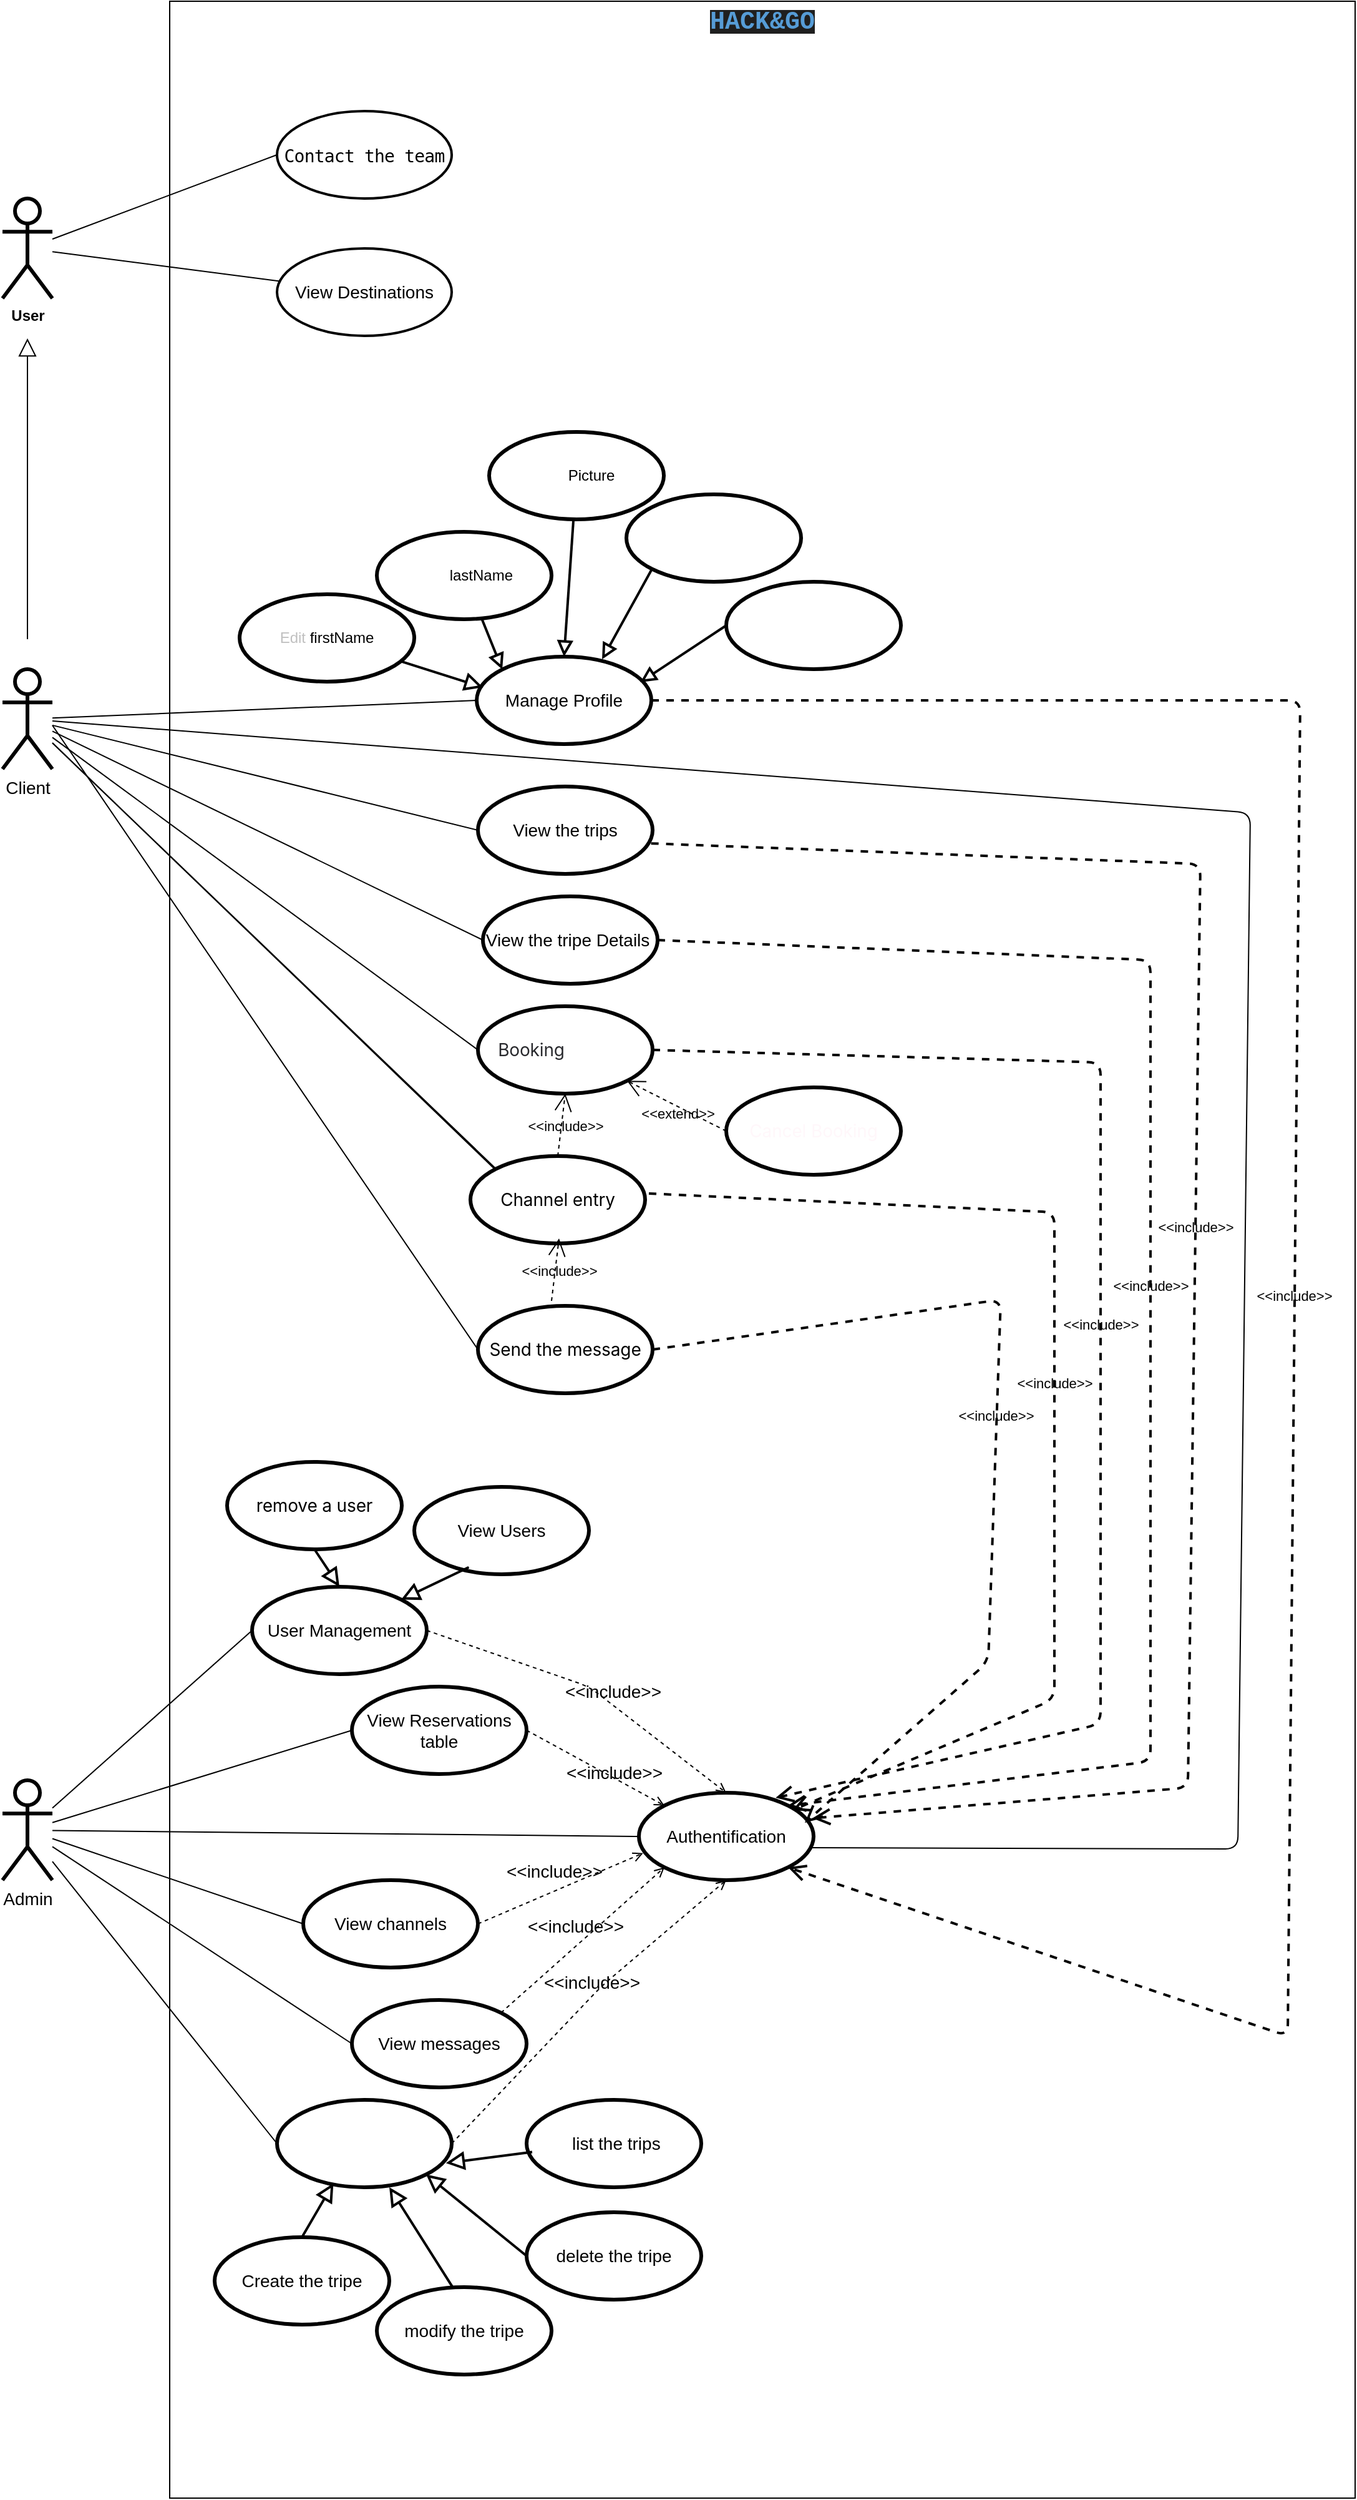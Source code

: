 <mxfile>
    <diagram id="FH2tWdwwJq1yHa_KF5Sf" name="Page-1">
        <mxGraphModel dx="1336" dy="645" grid="1" gridSize="10" guides="1" tooltips="1" connect="1" arrows="0" fold="1" page="1" pageScale="1" pageWidth="850" pageHeight="1100" background="#ffffff" math="0" shadow="0">
            <root>
                <mxCell id="0"/>
                <mxCell id="1" parent="0"/>
                <mxCell id="2" value="&lt;div style=&quot;color: rgb(204, 204, 204); background-color: rgb(31, 31, 31); font-family: Consolas, &amp;quot;Courier New&amp;quot;, monospace; font-weight: normal; font-size: 20px; line-height: 19px;&quot;&gt;&lt;span style=&quot;color: #569cd6;font-weight: bold;&quot;&gt;HACK&amp;amp;&lt;/span&gt;&lt;span style=&quot;color: rgb(86, 156, 214); font-weight: bold;&quot;&gt;GO&lt;/span&gt;&lt;/div&gt;" style="shape=rect;html=1;verticalAlign=top;fontStyle=1;whiteSpace=wrap;align=center;" parent="1" vertex="1">
                    <mxGeometry x="414" y="570" width="950" height="2000" as="geometry"/>
                </mxCell>
                <mxCell id="13" style="edgeStyle=none;html=1;fontSize=14;endArrow=none;endFill=0;" parent="1" source="3" target="7" edge="1">
                    <mxGeometry relative="1" as="geometry"/>
                </mxCell>
                <mxCell id="3" value="&lt;b&gt;User&lt;/b&gt;" style="shape=umlActor;html=1;verticalLabelPosition=bottom;verticalAlign=top;align=center;strokeWidth=3;" parent="1" vertex="1">
                    <mxGeometry x="280" y="728" width="40" height="80" as="geometry"/>
                </mxCell>
                <mxCell id="7" value="&lt;font style=&quot;font-size: 14px;&quot;&gt;View Destinations&lt;/font&gt;" style="ellipse;whiteSpace=wrap;html=1;strokeWidth=2;fontSize=17;" parent="1" vertex="1">
                    <mxGeometry x="500" y="768" width="140" height="70" as="geometry"/>
                </mxCell>
                <mxCell id="21" style="edgeStyle=none;html=1;entryX=0;entryY=0.5;entryDx=0;entryDy=0;fontSize=14;endArrow=none;endFill=0;" parent="1" source="11" target="15" edge="1">
                    <mxGeometry relative="1" as="geometry"/>
                </mxCell>
                <mxCell id="22" style="edgeStyle=none;html=1;entryX=0;entryY=0.5;entryDx=0;entryDy=0;fontSize=14;endArrow=none;endFill=0;" parent="1" source="11" target="16" edge="1">
                    <mxGeometry relative="1" as="geometry"/>
                </mxCell>
                <mxCell id="23" style="edgeStyle=none;html=1;entryX=0;entryY=0.5;entryDx=0;entryDy=0;fontSize=14;endArrow=none;endFill=0;" parent="1" source="11" target="20" edge="1">
                    <mxGeometry relative="1" as="geometry"/>
                </mxCell>
                <mxCell id="24" style="edgeStyle=none;html=1;entryX=0;entryY=0.5;entryDx=0;entryDy=0;fontSize=14;endArrow=none;endFill=0;" parent="1" source="11" target="18" edge="1">
                    <mxGeometry relative="1" as="geometry"/>
                </mxCell>
                <mxCell id="25" style="edgeStyle=none;html=1;entryX=0;entryY=0.5;entryDx=0;entryDy=0;fontSize=14;endArrow=none;endFill=0;" parent="1" source="11" target="19" edge="1">
                    <mxGeometry relative="1" as="geometry"/>
                </mxCell>
                <mxCell id="11" value="Admin" style="shape=umlActor;html=1;verticalLabelPosition=bottom;verticalAlign=top;align=center;strokeWidth=3;fontSize=14;" parent="1" vertex="1">
                    <mxGeometry x="280" y="1995" width="40" height="80" as="geometry"/>
                </mxCell>
                <mxCell id="15" value="&lt;p data-pm-slice=&quot;1 1 [&amp;quot;orderedList&amp;quot;,{&amp;quot;order&amp;quot;:1},&amp;quot;listItem&amp;quot;,null]&quot; data-prosemirror-node-block=&quot;true&quot; data-prosemirror-node-name=&quot;paragraph&quot; data-prosemirror-content-type=&quot;node&quot;&gt;&lt;font style=&quot;color: light-dark(rgb(0, 0, 0), rgb(255, 255, 255));&quot;&gt;User Management&lt;/font&gt;&lt;/p&gt;" style="ellipse;whiteSpace=wrap;html=1;strokeWidth=3;fontSize=14;" parent="1" vertex="1">
                    <mxGeometry x="480" y="1840" width="140" height="70" as="geometry"/>
                </mxCell>
                <mxCell id="16" value="View&amp;nbsp;Reservations table" style="ellipse;whiteSpace=wrap;html=1;strokeWidth=3;fontSize=14;" parent="1" vertex="1">
                    <mxGeometry x="560" y="1920" width="140" height="70" as="geometry"/>
                </mxCell>
                <mxCell id="18" value="View messages" style="ellipse;whiteSpace=wrap;html=1;strokeWidth=3;fontSize=14;" parent="1" vertex="1">
                    <mxGeometry x="560" y="2171" width="140" height="70" as="geometry"/>
                </mxCell>
                <mxCell id="19" value="&lt;span&gt;&lt;font style=&quot;color: light-dark(rgb(255, 255, 255), rgb(255, 250, 252));&quot;&gt;Tripe management&lt;/font&gt;&lt;/span&gt;" style="ellipse;whiteSpace=wrap;html=1;strokeWidth=3;fontSize=14;" parent="1" vertex="1">
                    <mxGeometry x="500" y="2251" width="140" height="70" as="geometry"/>
                </mxCell>
                <mxCell id="20" value="Authentification" style="ellipse;whiteSpace=wrap;html=1;strokeWidth=3;fontSize=14;" parent="1" vertex="1">
                    <mxGeometry x="790" y="2005" width="140" height="70" as="geometry"/>
                </mxCell>
                <mxCell id="27" value="&amp;lt;&amp;lt;include&amp;gt;&amp;gt;" style="edgeStyle=none;html=1;endArrow=open;verticalAlign=bottom;dashed=1;labelBackgroundColor=none;fontSize=14;exitX=1;exitY=0.5;exitDx=0;exitDy=0;entryX=0.5;entryY=0;entryDx=0;entryDy=0;" parent="1" source="15" target="20" edge="1">
                    <mxGeometry x="0.172" width="160" relative="1" as="geometry">
                        <mxPoint x="790" y="1890" as="sourcePoint"/>
                        <mxPoint x="950" y="1890" as="targetPoint"/>
                        <Array as="points">
                            <mxPoint x="750" y="1920"/>
                        </Array>
                        <mxPoint as="offset"/>
                    </mxGeometry>
                </mxCell>
                <mxCell id="28" value="&amp;lt;&amp;lt;include&amp;gt;&amp;gt;" style="edgeStyle=none;html=1;endArrow=open;verticalAlign=bottom;dashed=1;labelBackgroundColor=none;fontSize=14;exitX=1;exitY=0.5;exitDx=0;exitDy=0;entryX=0;entryY=0;entryDx=0;entryDy=0;" parent="1" source="16" target="20" edge="1">
                    <mxGeometry x="0.323" y="-6" width="160" relative="1" as="geometry">
                        <mxPoint x="790" y="1890" as="sourcePoint"/>
                        <mxPoint x="950" y="1890" as="targetPoint"/>
                        <mxPoint as="offset"/>
                    </mxGeometry>
                </mxCell>
                <mxCell id="29" value="&amp;lt;&amp;lt;include&amp;gt;&amp;gt;" style="edgeStyle=none;html=1;endArrow=open;verticalAlign=bottom;dashed=1;labelBackgroundColor=none;fontSize=14;exitX=1;exitY=0;exitDx=0;exitDy=0;entryX=0;entryY=1;entryDx=0;entryDy=0;" parent="1" source="18" target="20" edge="1">
                    <mxGeometry x="-0.051" y="4" width="160" relative="1" as="geometry">
                        <mxPoint x="790" y="1890" as="sourcePoint"/>
                        <mxPoint x="950" y="1890" as="targetPoint"/>
                        <mxPoint as="offset"/>
                    </mxGeometry>
                </mxCell>
                <mxCell id="31" value="&amp;lt;&amp;lt;include&amp;gt;&amp;gt;" style="edgeStyle=none;html=1;endArrow=open;verticalAlign=bottom;dashed=1;labelBackgroundColor=none;fontSize=14;exitX=1;exitY=0.5;exitDx=0;exitDy=0;entryX=0.5;entryY=1;entryDx=0;entryDy=0;" parent="1" source="19" target="20" edge="1">
                    <mxGeometry x="0.068" width="160" relative="1" as="geometry">
                        <mxPoint x="790" y="1890" as="sourcePoint"/>
                        <mxPoint x="950" y="1890" as="targetPoint"/>
                        <Array as="points">
                            <mxPoint x="760" y="2160"/>
                        </Array>
                        <mxPoint as="offset"/>
                    </mxGeometry>
                </mxCell>
                <mxCell id="40" style="edgeStyle=none;html=1;entryX=0;entryY=0.5;entryDx=0;entryDy=0;fontSize=14;endArrow=none;endFill=0;endSize=15;" parent="1" source="34" target="35" edge="1">
                    <mxGeometry relative="1" as="geometry"/>
                </mxCell>
                <mxCell id="44" style="edgeStyle=none;html=1;entryX=0;entryY=0.5;entryDx=0;entryDy=0;fontSize=14;endArrow=none;endFill=0;endSize=15;" parent="1" source="34" target="41" edge="1">
                    <mxGeometry relative="1" as="geometry"/>
                </mxCell>
                <mxCell id="134" style="edgeStyle=none;html=1;endArrow=block;endFill=0;endSize=12;" edge="1" parent="1">
                    <mxGeometry relative="1" as="geometry">
                        <mxPoint x="300" y="840" as="targetPoint"/>
                        <mxPoint x="300" y="1081" as="sourcePoint"/>
                    </mxGeometry>
                </mxCell>
                <mxCell id="34" value="Client" style="shape=umlActor;html=1;verticalLabelPosition=bottom;verticalAlign=top;align=center;strokeWidth=3;fontSize=14;" parent="1" vertex="1">
                    <mxGeometry x="280" y="1105" width="40" height="80" as="geometry"/>
                </mxCell>
                <mxCell id="35" value="Manage Profile" style="ellipse;whiteSpace=wrap;html=1;strokeWidth=3;fontSize=14;" parent="1" vertex="1">
                    <mxGeometry x="660" y="1095" width="140" height="70" as="geometry"/>
                </mxCell>
                <mxCell id="41" value="View the trips" style="ellipse;whiteSpace=wrap;html=1;strokeWidth=3;fontSize=14;" parent="1" vertex="1">
                    <mxGeometry x="661" y="1199" width="140" height="70" as="geometry"/>
                </mxCell>
                <mxCell id="121" style="edgeStyle=none;html=1;entryX=0;entryY=0;entryDx=0;entryDy=0;strokeWidth=2;endArrow=block;endFill=0;endSize=8;" parent="1" source="109" target="35" edge="1">
                    <mxGeometry relative="1" as="geometry">
                        <mxPoint x="929.497" y="1025.251" as="targetPoint"/>
                    </mxGeometry>
                </mxCell>
                <mxCell id="109" value="&lt;span style=&quot;text-align: left;&quot;&gt;&lt;font style=&quot;color: light-dark(rgb(255, 255, 255), rgb(255, 255, 255));&quot;&gt;Edit&amp;nbsp;&amp;nbsp;&lt;/font&gt;&lt;/span&gt;&lt;span style=&quot;text-align: left;&quot;&gt;&lt;font style=&quot;color: light-dark(rgb(0, 0, 0), rgb(255, 255, 255));&quot;&gt;lastName&lt;/font&gt;&lt;/span&gt;" style="ellipse;whiteSpace=wrap;html=1;strokeWidth=3;" parent="1" vertex="1">
                    <mxGeometry x="580" y="995" width="140" height="70" as="geometry"/>
                </mxCell>
                <mxCell id="122" style="edgeStyle=none;html=1;entryX=0.5;entryY=0;entryDx=0;entryDy=0;strokeWidth=2;endArrow=block;endFill=0;endSize=8;" parent="1" source="110" target="35" edge="1">
                    <mxGeometry relative="1" as="geometry">
                        <mxPoint x="950" y="1050.0" as="targetPoint"/>
                    </mxGeometry>
                </mxCell>
                <mxCell id="110" value="&lt;span style=&quot;text-align: left;&quot;&gt;&lt;font style=&quot;color: light-dark(rgb(255, 255, 255), rgb(255, 255, 255));&quot;&gt;Edit&amp;nbsp;&lt;/font&gt;&lt;/span&gt;&lt;span style=&quot;text-align: left;&quot;&gt;&lt;font style=&quot;color: light-dark(rgb(0, 0, 0), rgb(255, 255, 255));&quot;&gt;Picture&lt;/font&gt;&lt;/span&gt;" style="ellipse;whiteSpace=wrap;html=1;strokeWidth=3;" parent="1" vertex="1">
                    <mxGeometry x="670" y="915" width="140" height="70" as="geometry"/>
                </mxCell>
                <mxCell id="125" style="edgeStyle=none;html=1;entryX=0.037;entryY=0.351;entryDx=0;entryDy=0;endArrow=block;endFill=0;endSize=10;strokeWidth=2;entryPerimeter=0;" parent="1" source="124" target="35" edge="1">
                    <mxGeometry relative="1" as="geometry"/>
                </mxCell>
                <mxCell id="124" value="&lt;div style=&quot;text-align: center;&quot;&gt;&lt;span style=&quot;text-align: left; background-color: transparent;&quot;&gt;&lt;font style=&quot;color: light-dark(rgb(192, 192, 192), rgb(255, 255, 255));&quot;&gt;Edit&amp;nbsp;&lt;/font&gt;&lt;/span&gt;&lt;span style=&quot;text-align: left; background-color: transparent;&quot;&gt;firstName&lt;/span&gt;&lt;/div&gt;" style="ellipse;whiteSpace=wrap;html=1;strokeWidth=3;" parent="1" vertex="1">
                    <mxGeometry x="470" y="1045" width="140" height="70" as="geometry"/>
                </mxCell>
                <mxCell id="127" value="&amp;lt;&amp;lt;include&amp;gt;&amp;gt;" style="edgeStyle=none;html=1;endArrow=open;verticalAlign=bottom;dashed=1;labelBackgroundColor=none;strokeWidth=2;endSize=10;elbow=vertical;exitX=1;exitY=0.5;exitDx=0;exitDy=0;entryX=1;entryY=1;entryDx=0;entryDy=0;" parent="1" source="35" target="20" edge="1">
                    <mxGeometry width="160" relative="1" as="geometry">
                        <mxPoint x="820" y="1590" as="sourcePoint"/>
                        <mxPoint x="980" y="1590" as="targetPoint"/>
                        <Array as="points">
                            <mxPoint x="1320" y="1130"/>
                            <mxPoint x="1310" y="2200"/>
                        </Array>
                    </mxGeometry>
                </mxCell>
                <mxCell id="131" value="&amp;lt;&amp;lt;include&amp;gt;&amp;gt;" style="edgeStyle=none;html=1;endArrow=open;verticalAlign=bottom;dashed=1;labelBackgroundColor=none;strokeWidth=2;endSize=10;elbow=vertical;" parent="1" edge="1">
                    <mxGeometry width="160" relative="1" as="geometry">
                        <mxPoint x="799.809" y="1244.586" as="sourcePoint"/>
                        <mxPoint x="929.097" y="2025.398" as="targetPoint"/>
                        <Array as="points">
                            <mxPoint x="1240" y="1261"/>
                            <mxPoint x="1230" y="2001"/>
                        </Array>
                    </mxGeometry>
                </mxCell>
                <mxCell id="132" value="&lt;div style=&quot;text-align: left;&quot;&gt;&lt;font face=&quot;Fira Code, Fira Mono, Menlo, Consolas, DejaVu Sans Mono, monospace&quot;&gt;&lt;span style=&quot;font-size: 14px; letter-spacing: -0.4px; white-space: pre;&quot;&gt;Contact the team&lt;/span&gt;&lt;/font&gt;&lt;/div&gt;" style="ellipse;whiteSpace=wrap;html=1;strokeWidth=2;fontSize=17;" vertex="1" parent="1">
                    <mxGeometry x="500" y="658" width="140" height="70" as="geometry"/>
                </mxCell>
                <mxCell id="133" style="edgeStyle=none;html=1;fontSize=14;endArrow=none;endFill=0;entryX=0;entryY=0.5;entryDx=0;entryDy=0;" edge="1" parent="1" source="3" target="132">
                    <mxGeometry relative="1" as="geometry">
                        <mxPoint x="330" y="783" as="sourcePoint"/>
                        <mxPoint x="538" y="837" as="targetPoint"/>
                        <Array as="points"/>
                    </mxGeometry>
                </mxCell>
                <mxCell id="135" value="&lt;span style=&quot;font-family: ui-sans-serif, system-ui, sans-serif, &amp;quot;Apple Color Emoji&amp;quot;, &amp;quot;Segoe UI Emoji&amp;quot;, &amp;quot;Segoe UI Symbol&amp;quot;, &amp;quot;Noto Color Emoji&amp;quot;; font-size: 14px; text-align: start;&quot;&gt;&lt;font style=&quot;&quot;&gt;&lt;span style=&quot;font-family: Helvetica; font-size: 12px;&quot;&gt;&lt;font style=&quot;color: light-dark(rgb(255, 255, 255), rgb(255, 247, 253));&quot;&gt;Edit&amp;nbsp;&lt;/font&gt;&lt;/span&gt;&lt;font style=&quot;color: light-dark(rgb(255, 255, 255), rgb(255, 247, 253));&quot;&gt;Username&lt;/font&gt;&lt;/font&gt;&lt;/span&gt;" style="ellipse;whiteSpace=wrap;html=1;strokeWidth=3;" vertex="1" parent="1">
                    <mxGeometry x="780" y="965" width="140" height="70" as="geometry"/>
                </mxCell>
                <mxCell id="136" style="edgeStyle=none;html=1;entryX=0.718;entryY=0.031;entryDx=0;entryDy=0;strokeWidth=2;endArrow=block;endFill=0;endSize=8;exitX=0;exitY=1;exitDx=0;exitDy=0;entryPerimeter=0;" edge="1" parent="1" source="135" target="35">
                    <mxGeometry relative="1" as="geometry">
                        <mxPoint x="740" y="1105" as="targetPoint"/>
                        <mxPoint x="748" y="995" as="sourcePoint"/>
                    </mxGeometry>
                </mxCell>
                <mxCell id="137" value="&lt;label style=&quot;--tw-border-spacing-x: 0; --tw-border-spacing-y: 0; --tw-translate-x: 0; --tw-translate-y: 0; --tw-rotate: 0; --tw-skew-x: 0; --tw-skew-y: 0; --tw-scale-x: 1; --tw-scale-y: 1; --tw-pan-x: ; --tw-pan-y: ; --tw-pinch-zoom: ; --tw-scroll-snap-strictness: proximity; --tw-gradient-from-position: ; --tw-gradient-via-position: ; --tw-gradient-to-position: ; --tw-ordinal: ; --tw-slashed-zero: ; --tw-numeric-figure: ; --tw-numeric-spacing: ; --tw-numeric-fraction: ; --tw-ring-inset: ; --tw-ring-offset-width: 0px; --tw-ring-offset-color: light-dark(#fff, #000000); --tw-ring-color: rgb(59 130 246 / 0.5); --tw-ring-offset-shadow: 0 0 #0000; --tw-ring-shadow: 0 0 #0000; --tw-shadow: 0 0 #0000; --tw-shadow-colored: 0 0 #0000; --tw-blur: ; --tw-brightness: ; --tw-contrast: ; --tw-grayscale: ; --tw-hue-rotate: ; --tw-invert: ; --tw-saturate: ; --tw-sepia: ; --tw-drop-shadow: ; --tw-backdrop-blur: ; --tw-backdrop-brightness: ; --tw-backdrop-contrast: ; --tw-backdrop-grayscale: ; --tw-backdrop-hue-rotate: ; --tw-backdrop-invert: ; --tw-backdrop-opacity: ; --tw-backdrop-saturate: ; --tw-backdrop-sepia: ; --tw-contain-size: ; --tw-contain-layout: ; --tw-contain-paint: ; --tw-contain-style: ; box-sizing: border-box; border-width: 0px; border-style: solid; border-color: rgb(229, 231, 235); display: block; font-size: 0.875rem; line-height: 1.25rem; --tw-text-opacity: 1; font-family: ui-sans-serif, system-ui, sans-serif, &amp;quot;Apple Color Emoji&amp;quot;, &amp;quot;Segoe UI Emoji&amp;quot;, &amp;quot;Segoe UI Symbol&amp;quot;, &amp;quot;Noto Color Emoji&amp;quot;; text-align: start; background-color: rgb(255, 255, 255);&quot; class=&quot;block text-sm font-medium text-gray-600&quot; for=&quot;email&quot;&gt;&lt;font style=&quot;&quot;&gt;&lt;span style=&quot;background-color: transparent; font-family: Helvetica; font-size: 12px;&quot;&gt;&lt;font style=&quot;color: light-dark(rgb(255, 255, 255), rgb(255, 255, 255));&quot;&gt;Edit&amp;nbsp;&lt;/font&gt;&lt;/span&gt;&lt;font style=&quot;color: light-dark(rgb(255, 255, 255), rgb(255, 255, 255));&quot;&gt;Email&lt;/font&gt;&lt;/font&gt;&lt;/label&gt;" style="ellipse;whiteSpace=wrap;html=1;strokeWidth=3;" vertex="1" parent="1">
                    <mxGeometry x="860" y="1035" width="140" height="70" as="geometry"/>
                </mxCell>
                <mxCell id="138" style="edgeStyle=none;html=1;entryX=0.937;entryY=0.292;entryDx=0;entryDy=0;strokeWidth=2;endArrow=block;endFill=0;endSize=8;exitX=0;exitY=0.5;exitDx=0;exitDy=0;entryPerimeter=0;" edge="1" parent="1" source="137" target="35">
                    <mxGeometry relative="1" as="geometry">
                        <mxPoint x="771" y="1107" as="targetPoint"/>
                        <mxPoint x="811" y="1035" as="sourcePoint"/>
                    </mxGeometry>
                </mxCell>
                <mxCell id="153" style="edgeStyle=none;html=1;exitX=0;exitY=0.5;exitDx=0;exitDy=0;endArrow=none;endFill=0;" edge="1" parent="1" source="148" target="34">
                    <mxGeometry relative="1" as="geometry"/>
                </mxCell>
                <mxCell id="148" value="View the tripe Details&amp;nbsp;" style="ellipse;whiteSpace=wrap;html=1;strokeWidth=3;fontSize=14;" vertex="1" parent="1">
                    <mxGeometry x="665" y="1287" width="140" height="70" as="geometry"/>
                </mxCell>
                <mxCell id="150" value="&lt;span style=&quot;font-family: &amp;quot;Atlassian Sans&amp;quot;, ui-sans-serif, -apple-system, BlinkMacSystemFont, &amp;quot;Segoe UI&amp;quot;, Ubuntu, &amp;quot;Helvetica Neue&amp;quot;, sans-serif; letter-spacing: -0.07px; text-align: start; white-space-collapse: preserve;&quot;&gt;&lt;font style=&quot;color: light-dark(rgb(41, 42, 46), rgb(255, 247, 250));&quot;&gt;Booking &lt;/font&gt;&lt;/span&gt;&lt;span&gt;&lt;font style=&quot;color: light-dark(rgb(255, 255, 255), rgb(255, 254, 254));&quot;&gt;the tripe&lt;/font&gt;&lt;/span&gt;" style="ellipse;whiteSpace=wrap;html=1;strokeWidth=3;fontSize=14;" vertex="1" parent="1">
                    <mxGeometry x="661" y="1375" width="140" height="70" as="geometry"/>
                </mxCell>
                <mxCell id="151" value="&amp;lt;&amp;lt;include&amp;gt;&amp;gt;" style="edgeStyle=none;html=1;endArrow=open;verticalAlign=bottom;dashed=1;labelBackgroundColor=none;strokeWidth=2;endSize=10;elbow=vertical;entryX=1;entryY=0;entryDx=0;entryDy=0;exitX=1;exitY=0.5;exitDx=0;exitDy=0;" edge="1" parent="1" source="148" target="20">
                    <mxGeometry width="160" relative="1" as="geometry">
                        <mxPoint x="809.809" y="1254.586" as="sourcePoint"/>
                        <mxPoint x="939.097" y="2035.398" as="targetPoint"/>
                        <Array as="points">
                            <mxPoint x="1200" y="1338"/>
                            <mxPoint x="1200" y="1980"/>
                        </Array>
                    </mxGeometry>
                </mxCell>
                <mxCell id="154" style="edgeStyle=none;html=1;exitX=0;exitY=0.5;exitDx=0;exitDy=0;endArrow=none;endFill=0;" edge="1" parent="1" source="150" target="34">
                    <mxGeometry relative="1" as="geometry">
                        <mxPoint x="671" y="1342" as="sourcePoint"/>
                        <mxPoint x="330" y="1165" as="targetPoint"/>
                    </mxGeometry>
                </mxCell>
                <mxCell id="155" value="&amp;lt;&amp;lt;include&amp;gt;&amp;gt;" style="edgeStyle=none;html=1;endArrow=open;verticalAlign=bottom;dashed=1;labelBackgroundColor=none;strokeWidth=2;endSize=10;elbow=vertical;entryX=0.783;entryY=0.058;entryDx=0;entryDy=0;exitX=1;exitY=0.5;exitDx=0;exitDy=0;entryPerimeter=0;" edge="1" parent="1" source="150" target="20">
                    <mxGeometry width="160" relative="1" as="geometry">
                        <mxPoint x="811" y="1342" as="sourcePoint"/>
                        <mxPoint x="919" y="2025" as="targetPoint"/>
                        <Array as="points">
                            <mxPoint x="1160" y="1420"/>
                            <mxPoint x="1160" y="1950"/>
                        </Array>
                    </mxGeometry>
                </mxCell>
                <mxCell id="156" value="&lt;div style=&quot;text-align: start;&quot;&gt;&lt;span style=&quot;background-color: transparent; font-size: 14px; letter-spacing: -0.07px; white-space-collapse: preserve;&quot;&gt;&lt;font style=&quot;color: light-dark(rgb(255, 247, 250), rgb(255, 255, 255));&quot; face=&quot;Atlassian Sans, ui-sans-serif, -apple-system, BlinkMacSystemFont, Segoe UI, Ubuntu, Helvetica Neue, sans-serif&quot;&gt;Cancel Booking&lt;/font&gt;&lt;/span&gt;&lt;/div&gt;" style="ellipse;whiteSpace=wrap;html=1;strokeWidth=3;fontSize=14;" vertex="1" parent="1">
                    <mxGeometry x="860" y="1440" width="140" height="70" as="geometry"/>
                </mxCell>
                <mxCell id="157" value="&amp;lt;&amp;lt;extend&amp;gt;&amp;gt;" style="edgeStyle=none;html=1;startArrow=open;endArrow=none;startSize=12;verticalAlign=bottom;dashed=1;labelBackgroundColor=none;entryX=0;entryY=0.5;entryDx=0;entryDy=0;exitX=1;exitY=1;exitDx=0;exitDy=0;" edge="1" parent="1" source="150" target="156">
                    <mxGeometry x="0.148" y="-14" width="160" relative="1" as="geometry">
                        <mxPoint x="580" y="1530" as="sourcePoint"/>
                        <mxPoint x="740" y="1530" as="targetPoint"/>
                        <mxPoint x="1" as="offset"/>
                    </mxGeometry>
                </mxCell>
                <mxCell id="158" value="&lt;div style=&quot;text-align: start;&quot;&gt;&lt;span style=&quot;background-color: transparent; font-size: 14px; letter-spacing: -0.07px; white-space-collapse: preserve;&quot;&gt;&lt;font style=&quot;color: light-dark(rgb(0, 0, 0), rgb(255, 250, 252));&quot; face=&quot;Atlassian Sans, ui-sans-serif, -apple-system, BlinkMacSystemFont, Segoe UI, Ubuntu, Helvetica Neue, sans-serif&quot;&gt;Channel entry&lt;/font&gt;&lt;/span&gt;&lt;/div&gt;" style="ellipse;whiteSpace=wrap;html=1;strokeWidth=3;fontSize=14;" vertex="1" parent="1">
                    <mxGeometry x="655" y="1495" width="140" height="70" as="geometry"/>
                </mxCell>
                <mxCell id="159" value="&amp;lt;&amp;lt;include&amp;gt;&amp;gt;" style="edgeStyle=none;html=1;endArrow=open;verticalAlign=bottom;dashed=1;labelBackgroundColor=none;strokeWidth=2;endSize=10;elbow=vertical;entryX=0.783;entryY=0.058;entryDx=0;entryDy=0;exitX=1;exitY=0.5;exitDx=0;exitDy=0;entryPerimeter=0;" edge="1" parent="1">
                    <mxGeometry width="160" relative="1" as="geometry">
                        <mxPoint x="798" y="1525" as="sourcePoint"/>
                        <mxPoint x="913" y="2019" as="targetPoint"/>
                        <Array as="points">
                            <mxPoint x="1123" y="1540"/>
                            <mxPoint x="1123" y="1930"/>
                        </Array>
                    </mxGeometry>
                </mxCell>
                <mxCell id="160" value="&amp;lt;&amp;lt;include&amp;gt;&amp;gt;" style="edgeStyle=none;html=1;endArrow=open;verticalAlign=bottom;dashed=1;labelBackgroundColor=none;entryX=0.5;entryY=1;entryDx=0;entryDy=0;exitX=0.5;exitY=0;exitDx=0;exitDy=0;endSize=12;" edge="1" parent="1">
                    <mxGeometry x="-0.38" y="-4" width="160" relative="1" as="geometry">
                        <mxPoint x="725" y="1495" as="sourcePoint"/>
                        <mxPoint x="731" y="1445" as="targetPoint"/>
                        <mxPoint as="offset"/>
                    </mxGeometry>
                </mxCell>
                <mxCell id="161" style="edgeStyle=none;html=1;exitX=0;exitY=0;exitDx=0;exitDy=0;endArrow=none;endFill=0;" edge="1" parent="1" source="158" target="34">
                    <mxGeometry relative="1" as="geometry">
                        <mxPoint x="671" y="1420" as="sourcePoint"/>
                        <mxPoint x="317" y="1178" as="targetPoint"/>
                    </mxGeometry>
                </mxCell>
                <mxCell id="162" value="&lt;div style=&quot;text-align: start;&quot;&gt;&lt;font style=&quot;color: light-dark(rgb(0, 0, 0), rgb(255, 254, 254));&quot; face=&quot;Atlassian Sans, ui-sans-serif, -apple-system, BlinkMacSystemFont, Segoe UI, Ubuntu, Helvetica Neue, sans-serif&quot;&gt;&lt;span style=&quot;font-size: 14px; letter-spacing: -0.07px; white-space-collapse: preserve;&quot;&gt;Send the message&lt;/span&gt;&lt;/font&gt;&lt;/div&gt;" style="ellipse;whiteSpace=wrap;html=1;strokeWidth=3;fontSize=14;" vertex="1" parent="1">
                    <mxGeometry x="661" y="1615" width="140" height="70" as="geometry"/>
                </mxCell>
                <mxCell id="163" value="&amp;lt;&amp;lt;include&amp;gt;&amp;gt;" style="edgeStyle=none;html=1;endArrow=open;verticalAlign=bottom;dashed=1;labelBackgroundColor=none;entryX=0.5;entryY=1;entryDx=0;entryDy=0;exitX=0.5;exitY=0;exitDx=0;exitDy=0;endSize=12;" edge="1" parent="1">
                    <mxGeometry x="-0.38" y="-4" width="160" relative="1" as="geometry">
                        <mxPoint x="720" y="1611" as="sourcePoint"/>
                        <mxPoint x="726" y="1561" as="targetPoint"/>
                        <mxPoint as="offset"/>
                    </mxGeometry>
                </mxCell>
                <mxCell id="164" style="edgeStyle=none;html=1;exitX=0;exitY=0.5;exitDx=0;exitDy=0;endArrow=none;endFill=0;" edge="1" parent="1" source="162">
                    <mxGeometry relative="1" as="geometry">
                        <mxPoint x="685" y="1516" as="sourcePoint"/>
                        <mxPoint x="320" y="1150" as="targetPoint"/>
                    </mxGeometry>
                </mxCell>
                <mxCell id="165" style="edgeStyle=none;html=1;exitX=0;exitY=0;exitDx=0;exitDy=0;endArrow=none;endFill=0;" edge="1" parent="1">
                    <mxGeometry relative="1" as="geometry">
                        <mxPoint x="675" y="1506" as="sourcePoint"/>
                        <mxPoint x="320" y="1164" as="targetPoint"/>
                    </mxGeometry>
                </mxCell>
                <mxCell id="166" value="&amp;lt;&amp;lt;include&amp;gt;&amp;gt;" style="edgeStyle=none;html=1;endArrow=open;verticalAlign=bottom;dashed=1;labelBackgroundColor=none;strokeWidth=2;endSize=10;elbow=vertical;entryX=0.783;entryY=0.058;entryDx=0;entryDy=0;exitX=1;exitY=0.5;exitDx=0;exitDy=0;entryPerimeter=0;" edge="1" parent="1" source="162">
                    <mxGeometry width="160" relative="1" as="geometry">
                        <mxPoint x="808" y="1535" as="sourcePoint"/>
                        <mxPoint x="923" y="2029" as="targetPoint"/>
                        <Array as="points">
                            <mxPoint x="1080" y="1610"/>
                            <mxPoint x="1070" y="1900"/>
                        </Array>
                    </mxGeometry>
                </mxCell>
                <mxCell id="167" value="&lt;div style=&quot;text-align: start;&quot;&gt;&lt;font style=&quot;color: light-dark(rgb(0, 0, 0), rgb(255, 255, 255));&quot; face=&quot;Atlassian Sans, ui-sans-serif, -apple-system, BlinkMacSystemFont, Segoe UI, Ubuntu, Helvetica Neue, sans-serif&quot;&gt;&lt;span style=&quot;font-size: 14px; letter-spacing: -0.07px; white-space-collapse: preserve;&quot;&gt;remove a user&lt;/span&gt;&lt;/font&gt;&lt;/div&gt;" style="ellipse;whiteSpace=wrap;html=1;strokeWidth=3;fontSize=14;" vertex="1" parent="1">
                    <mxGeometry x="460" y="1740" width="140" height="70" as="geometry"/>
                </mxCell>
                <mxCell id="168" style="edgeStyle=none;html=1;entryX=0.5;entryY=0;entryDx=0;entryDy=0;endArrow=block;endFill=0;endSize=10;strokeWidth=2;exitX=0.5;exitY=1;exitDx=0;exitDy=0;" edge="1" parent="1" source="167" target="15">
                    <mxGeometry relative="1" as="geometry">
                        <mxPoint x="544" y="1790" as="sourcePoint"/>
                        <mxPoint x="610" y="1811" as="targetPoint"/>
                    </mxGeometry>
                </mxCell>
                <mxCell id="169" value="delete the tripe" style="ellipse;whiteSpace=wrap;html=1;strokeWidth=3;fontSize=14;" vertex="1" parent="1">
                    <mxGeometry x="700" y="2341" width="140" height="70" as="geometry"/>
                </mxCell>
                <mxCell id="171" value="Create the tripe" style="ellipse;whiteSpace=wrap;html=1;strokeWidth=3;fontSize=14;" vertex="1" parent="1">
                    <mxGeometry x="450" y="2361" width="140" height="70" as="geometry"/>
                </mxCell>
                <mxCell id="172" value="&amp;nbsp;list the trips" style="ellipse;whiteSpace=wrap;html=1;strokeWidth=3;fontSize=14;" vertex="1" parent="1">
                    <mxGeometry x="700" y="2251" width="140" height="70" as="geometry"/>
                </mxCell>
                <mxCell id="173" style="edgeStyle=none;html=1;entryX=0.323;entryY=0.953;entryDx=0;entryDy=0;endArrow=block;endFill=0;endSize=10;strokeWidth=2;exitX=0.5;exitY=0;exitDx=0;exitDy=0;entryPerimeter=0;" edge="1" parent="1" source="171" target="19">
                    <mxGeometry relative="1" as="geometry">
                        <mxPoint x="611" y="2321" as="sourcePoint"/>
                        <mxPoint x="610" y="2371" as="targetPoint"/>
                    </mxGeometry>
                </mxCell>
                <mxCell id="174" value="modify the tripe" style="ellipse;whiteSpace=wrap;html=1;strokeWidth=3;fontSize=14;" vertex="1" parent="1">
                    <mxGeometry x="580" y="2401" width="140" height="70" as="geometry"/>
                </mxCell>
                <mxCell id="175" style="edgeStyle=none;html=1;entryX=0.643;entryY=1;entryDx=0;entryDy=0;endArrow=block;endFill=0;endSize=10;strokeWidth=2;exitX=0.438;exitY=0.013;exitDx=0;exitDy=0;entryPerimeter=0;exitPerimeter=0;" edge="1" parent="1" source="174" target="19">
                    <mxGeometry relative="1" as="geometry">
                        <mxPoint x="530" y="2371" as="sourcePoint"/>
                        <mxPoint x="555" y="2328" as="targetPoint"/>
                    </mxGeometry>
                </mxCell>
                <mxCell id="176" style="edgeStyle=none;html=1;entryX=1;entryY=1;entryDx=0;entryDy=0;endArrow=block;endFill=0;endSize=10;strokeWidth=2;exitX=0;exitY=0.5;exitDx=0;exitDy=0;" edge="1" parent="1" source="169" target="19">
                    <mxGeometry relative="1" as="geometry">
                        <mxPoint x="540" y="2381" as="sourcePoint"/>
                        <mxPoint x="565" y="2338" as="targetPoint"/>
                    </mxGeometry>
                </mxCell>
                <mxCell id="177" style="edgeStyle=none;html=1;entryX=0.967;entryY=0.724;entryDx=0;entryDy=0;endArrow=block;endFill=0;endSize=10;strokeWidth=2;exitX=0.032;exitY=0.596;exitDx=0;exitDy=0;entryPerimeter=0;exitPerimeter=0;" edge="1" parent="1" source="172" target="19">
                    <mxGeometry relative="1" as="geometry">
                        <mxPoint x="550" y="2391" as="sourcePoint"/>
                        <mxPoint x="575" y="2348" as="targetPoint"/>
                    </mxGeometry>
                </mxCell>
                <mxCell id="178" value="View channels" style="ellipse;whiteSpace=wrap;html=1;strokeWidth=3;fontSize=14;" vertex="1" parent="1">
                    <mxGeometry x="521" y="2075" width="140" height="70" as="geometry"/>
                </mxCell>
                <mxCell id="179" value="&amp;lt;&amp;lt;include&amp;gt;&amp;gt;" style="edgeStyle=none;html=1;endArrow=open;verticalAlign=bottom;dashed=1;labelBackgroundColor=none;fontSize=14;exitX=1;exitY=0.5;exitDx=0;exitDy=0;entryX=0.024;entryY=0.691;entryDx=0;entryDy=0;entryPerimeter=0;" edge="1" parent="1" source="178" target="20">
                    <mxGeometry x="-0.051" y="4" width="160" relative="1" as="geometry">
                        <mxPoint x="689" y="2191" as="sourcePoint"/>
                        <mxPoint x="821" y="2075" as="targetPoint"/>
                        <mxPoint as="offset"/>
                    </mxGeometry>
                </mxCell>
                <mxCell id="180" style="edgeStyle=none;html=1;entryX=0;entryY=0.5;entryDx=0;entryDy=0;fontSize=14;endArrow=none;endFill=0;" edge="1" parent="1" source="11" target="178">
                    <mxGeometry relative="1" as="geometry">
                        <mxPoint x="330" y="2045" as="sourcePoint"/>
                        <mxPoint x="800" y="2050" as="targetPoint"/>
                    </mxGeometry>
                </mxCell>
                <mxCell id="181" style="edgeStyle=none;html=1;entryX=0.98;entryY=0.629;entryDx=0;entryDy=0;fontSize=14;endArrow=none;endFill=0;endSize=15;entryPerimeter=0;" edge="1" parent="1" source="34" target="20">
                    <mxGeometry relative="1" as="geometry">
                        <mxPoint x="330" y="1160" as="sourcePoint"/>
                        <mxPoint x="671" y="1244" as="targetPoint"/>
                        <Array as="points">
                            <mxPoint x="1280" y="1220"/>
                            <mxPoint x="1270" y="2050"/>
                        </Array>
                    </mxGeometry>
                </mxCell>
                <mxCell id="182" value="&lt;p data-pm-slice=&quot;1 1 [&amp;quot;orderedList&amp;quot;,{&amp;quot;order&amp;quot;:1},&amp;quot;listItem&amp;quot;,null]&quot; data-prosemirror-node-block=&quot;true&quot; data-prosemirror-node-name=&quot;paragraph&quot; data-prosemirror-content-type=&quot;node&quot;&gt;&lt;font style=&quot;color: light-dark(rgb(0, 0, 0), rgb(255, 255, 255));&quot;&gt;View Users&lt;/font&gt;&lt;/p&gt;" style="ellipse;whiteSpace=wrap;html=1;strokeWidth=3;fontSize=14;" vertex="1" parent="1">
                    <mxGeometry x="610" y="1760" width="140" height="70" as="geometry"/>
                </mxCell>
                <mxCell id="183" style="edgeStyle=none;html=1;entryX=1;entryY=0;entryDx=0;entryDy=0;endArrow=block;endFill=0;endSize=10;strokeWidth=2;exitX=0.312;exitY=0.92;exitDx=0;exitDy=0;exitPerimeter=0;" edge="1" parent="1" source="182" target="15">
                    <mxGeometry relative="1" as="geometry">
                        <mxPoint x="540" y="1820" as="sourcePoint"/>
                        <mxPoint x="560" y="1850" as="targetPoint"/>
                    </mxGeometry>
                </mxCell>
            </root>
        </mxGraphModel>
    </diagram>
</mxfile>
